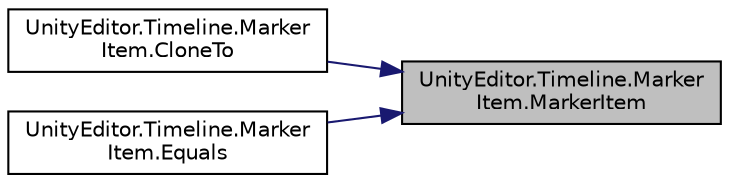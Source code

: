 digraph "UnityEditor.Timeline.MarkerItem.MarkerItem"
{
 // LATEX_PDF_SIZE
  edge [fontname="Helvetica",fontsize="10",labelfontname="Helvetica",labelfontsize="10"];
  node [fontname="Helvetica",fontsize="10",shape=record];
  rankdir="RL";
  Node1 [label="UnityEditor.Timeline.Marker\lItem.MarkerItem",height=0.2,width=0.4,color="black", fillcolor="grey75", style="filled", fontcolor="black",tooltip=" "];
  Node1 -> Node2 [dir="back",color="midnightblue",fontsize="10",style="solid",fontname="Helvetica"];
  Node2 [label="UnityEditor.Timeline.Marker\lItem.CloneTo",height=0.2,width=0.4,color="black", fillcolor="white", style="filled",URL="$class_unity_editor_1_1_timeline_1_1_marker_item.html#ab2901584b5b33755b5af58d62fd8bdaa",tooltip=" "];
  Node1 -> Node3 [dir="back",color="midnightblue",fontsize="10",style="solid",fontname="Helvetica"];
  Node3 [label="UnityEditor.Timeline.Marker\lItem.Equals",height=0.2,width=0.4,color="black", fillcolor="white", style="filled",URL="$class_unity_editor_1_1_timeline_1_1_marker_item.html#a4f491ded68ff89424f6d951913fcd3b3",tooltip=" "];
}
